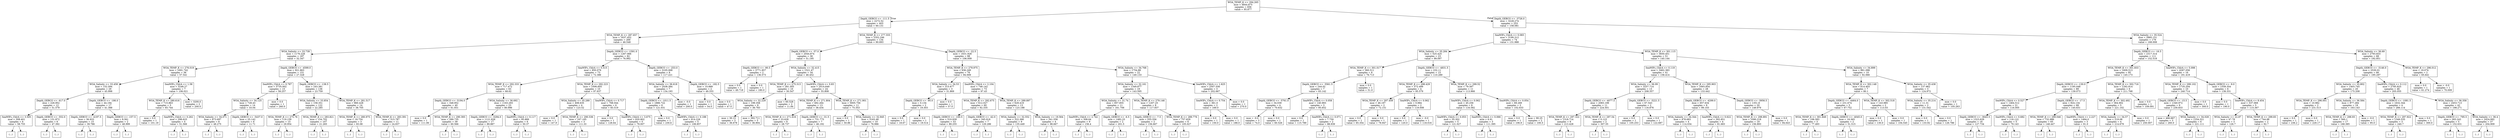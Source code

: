 digraph Tree {
node [shape=box] ;
0 [label="WOA_TEMP_K <= 294.265\nmse = 4844.875\nsamples = 656\nvalue = 95.877"] ;
1 [label="Depth_GEBCO <= -111.5\nmse = 2272.52\nsamples = 403\nvalue = 60.131"] ;
0 -> 1 [labeldistance=2.5, labelangle=45, headlabel="True"] ;
2 [label="WOA_TEMP_K <= 287.657\nmse = 1637.452\nsamples = 269\nvalue = 46.548"] ;
1 -> 2 ;
3 [label="WOA_Salinity <= 33.739\nmse = 1176.228\nsamples = 187\nvalue = 32.347"] ;
2 -> 3 ;
4 [label="WOA_TEMP_K <= 276.019\nmse = 1691.742\nsamples = 36\nvalue = 57.541"] ;
3 -> 4 ;
5 [label="WOA_Salinity <= 33.458\nmse = 152.594\nsamples = 29\nvalue = 45.998"] ;
4 -> 5 ;
6 [label="Depth_GEBCO <= -617.0\nmse = 226.952\nsamples = 12\nvalue = 51.579"] ;
5 -> 6 ;
7 [label="SeaWIFs_ChlrA <= 3.505\nmse = 308.401\nsamples = 6\nvalue = 58.755"] ;
6 -> 7 ;
8 [label="(...)"] ;
7 -> 8 ;
11 [label="(...)"] ;
7 -> 11 ;
14 [label="Depth_GEBCO <= -552.0\nmse = 131.872\nsamples = 6\nvalue = 47.392"] ;
6 -> 14 ;
15 [label="(...)"] ;
14 -> 15 ;
18 [label="(...)"] ;
14 -> 18 ;
23 [label="Depth_GEBCO <= -186.0\nmse = 44.194\nsamples = 17\nvalue = 41.388"] ;
5 -> 23 ;
24 [label="Depth_GEBCO <= -4197.5\nmse = 36.933\nsamples = 15\nvalue = 39.786"] ;
23 -> 24 ;
25 [label="(...)"] ;
24 -> 25 ;
26 [label="(...)"] ;
24 -> 26 ;
51 [label="Depth_GEBCO <= -157.5\nmse = 8.561\nsamples = 2\nvalue = 48.999"] ;
23 -> 51 ;
52 [label="(...)"] ;
51 -> 52 ;
53 [label="(...)"] ;
51 -> 53 ;
54 [label="SeaWIFs_ChlrA <= 1.58\nmse = 5246.27\nsamples = 7\nvalue = 106.021"] ;
4 -> 54 ;
55 [label="WOA_TEMP_K <= 280.616\nmse = 715.863\nsamples = 5\nvalue = 65.744"] ;
54 -> 55 ;
56 [label="mse = 0.0\nsamples = 1\nvalue = 101.19"] ;
55 -> 56 ;
57 [label="SeaWIFs_ChlrA <= 0.262\nmse = 298.625\nsamples = 4\nvalue = 51.566"] ;
55 -> 57 ;
58 [label="(...)"] ;
57 -> 58 ;
61 [label="(...)"] ;
57 -> 61 ;
64 [label="mse = 3200.0\nsamples = 2\nvalue = 200.0"] ;
54 -> 64 ;
65 [label="Depth_GEBCO <= -4599.0\nmse = 921.863\nsamples = 151\nvalue = 27.328"] ;
3 -> 65 ;
66 [label="SeaWIFs_ChlrA <= 0.787\nmse = 5735.002\nsamples = 15\nvalue = 58.257"] ;
65 -> 66 ;
67 [label="WOA_Salinity <= 34.125\nmse = 728.43\nsamples = 14\nvalue = 33.04"] ;
66 -> 67 ;
68 [label="WOA_Salinity <= 34.071\nmse = 673.697\nsamples = 8\nvalue = 48.275"] ;
67 -> 68 ;
69 [label="(...)"] ;
68 -> 69 ;
82 [label="(...)"] ;
68 -> 82 ;
83 [label="Depth_GEBCO <= -5437.0\nmse = 25.142\nsamples = 6\nvalue = 11.71"] ;
67 -> 83 ;
84 [label="(...)"] ;
83 -> 84 ;
85 [label="(...)"] ;
83 -> 85 ;
92 [label="mse = 0.0\nsamples = 1\nvalue = 260.0"] ;
66 -> 92 ;
93 [label="Depth_GEBCO <= -138.5\nmse = 243.381\nsamples = 136\nvalue = 23.759"] ;
65 -> 93 ;
94 [label="WOA_Salinity <= 33.854\nmse = 158.351\nsamples = 122\nvalue = 22.285"] ;
93 -> 94 ;
95 [label="WOA_TEMP_K <= 275.76\nmse = 119.159\nsamples = 15\nvalue = 29.954"] ;
94 -> 95 ;
96 [label="(...)"] ;
95 -> 96 ;
117 [label="(...)"] ;
95 -> 117 ;
124 [label="WOA_TEMP_K <= 283.821\nmse = 154.702\nsamples = 107\nvalue = 21.265"] ;
94 -> 124 ;
125 [label="(...)"] ;
124 -> 125 ;
238 [label="(...)"] ;
124 -> 238 ;
265 [label="WOA_TEMP_K <= 281.517\nmse = 860.428\nsamples = 14\nvalue = 38.705"] ;
93 -> 265 ;
266 [label="WOA_TEMP_K <= 280.975\nmse = 18.754\nsamples = 3\nvalue = 83.08"] ;
265 -> 266 ;
267 [label="(...)"] ;
266 -> 267 ;
268 [label="(...)"] ;
266 -> 268 ;
271 [label="WOA_TEMP_K <= 283.391\nmse = 315.787\nsamples = 11\nvalue = 24.837"] ;
265 -> 271 ;
272 [label="(...)"] ;
271 -> 272 ;
281 [label="(...)"] ;
271 -> 281 ;
286 [label="Depth_GEBCO <= -1591.0\nmse = 1267.066\nsamples = 82\nvalue = 76.992"] ;
2 -> 286 ;
287 [label="SeaWIFs_ChlrA <= 0.515\nmse = 850.079\nsamples = 73\nvalue = 72.386"] ;
286 -> 287 ;
288 [label="WOA_TEMP_K <= 292.333\nmse = 717.472\nsamples = 63\nvalue = 68.62"] ;
287 -> 288 ;
289 [label="Depth_GEBCO <= -5194.0\nmse = 348.952\nsamples = 40\nvalue = 61.931"] ;
288 -> 289 ;
290 [label="mse = 0.0\nsamples = 1\nvalue = 111.06"] ;
289 -> 290 ;
291 [label="WOA_TEMP_K <= 290.393\nmse = 289.735\nsamples = 39\nvalue = 60.566"] ;
289 -> 291 ;
292 [label="(...)"] ;
291 -> 292 ;
329 [label="(...)"] ;
291 -> 329 ;
358 [label="WOA_Salinity <= 36.692\nmse = 1163.293\nsamples = 23\nvalue = 80.996"] ;
288 -> 358 ;
359 [label="Depth_GEBCO <= -3294.0\nmse = 1121.826\nsamples = 17\nvalue = 89.887"] ;
358 -> 359 ;
360 [label="(...)"] ;
359 -> 360 ;
387 [label="(...)"] ;
359 -> 387 ;
390 [label="SeaWIFs_ChlrA <= 0.117\nmse = 95.889\nsamples = 6\nvalue = 50.37"] ;
358 -> 390 ;
391 [label="(...)"] ;
390 -> 391 ;
394 [label="(...)"] ;
390 -> 394 ;
397 [label="WOA_TEMP_K <= 292.223\nmse = 1006.605\nsamples = 10\nvalue = 97.637"] ;
287 -> 397 ;
398 [label="WOA_Salinity <= 35.289\nmse = 408.635\nsamples = 4\nvalue = 123.52"] ;
397 -> 398 ;
399 [label="mse = 0.0\nsamples = 1\nvalue = 147.9"] ;
398 -> 399 ;
400 [label="WOA_TEMP_K <= 290.536\nmse = 167.165\nsamples = 3\nvalue = 111.33"] ;
398 -> 400 ;
401 [label="(...)"] ;
400 -> 401 ;
402 [label="(...)"] ;
400 -> 402 ;
403 [label="SeaWIFs_ChlrA <= 0.717\nmse = 768.044\nsamples = 6\nvalue = 83.519"] ;
397 -> 403 ;
404 [label="mse = 0.0\nsamples = 1\nvalue = 128.64"] ;
403 -> 404 ;
405 [label="SeaWIFs_ChlrA <= 3.675\nmse = 620.902\nsamples = 5\nvalue = 79.007"] ;
403 -> 405 ;
406 [label="(...)"] ;
405 -> 406 ;
411 [label="(...)"] ;
405 -> 411 ;
414 [label="Depth_GEBCO <= -253.0\nmse = 3105.068\nsamples = 9\nvalue = 117.221"] ;
286 -> 414 ;
415 [label="WOA_Salinity <= 36.618\nmse = 2438.384\nsamples = 7\nvalue = 134.193"] ;
414 -> 415 ;
416 [label="Depth_GEBCO <= -1011.5\nmse = 1886.722\nsamples = 6\nvalue = 121.031"] ;
415 -> 416 ;
417 [label="mse = 0.0\nsamples = 1\nvalue = 230.6"] ;
416 -> 417 ;
418 [label="SeaWIFs_ChlrA <= 0.188\nmse = 614.226\nsamples = 5\nvalue = 108.857"] ;
416 -> 418 ;
419 [label="(...)"] ;
418 -> 419 ;
420 [label="(...)"] ;
418 -> 420 ;
427 [label="mse = -0.0\nsamples = 1\nvalue = 200.0"] ;
415 -> 427 ;
428 [label="Depth_GEBCO <= -182.5\nmse = 10.889\nsamples = 2\nvalue = 49.333"] ;
414 -> 428 ;
429 [label="mse = 0.0\nsamples = 1\nvalue = 54.0"] ;
428 -> 429 ;
430 [label="mse = 0.0\nsamples = 1\nvalue = 47.0"] ;
428 -> 430 ;
431 [label="WOA_TEMP_K <= 277.555\nmse = 2352.246\nsamples = 134\nvalue = 90.693"] ;
1 -> 431 ;
432 [label="Depth_GEBCO <= -57.0\nmse = 2044.874\nsamples = 36\nvalue = 51.195"] ;
431 -> 432 ;
433 [label="Depth_GEBCO <= -90.5\nmse = 3771.857\nsamples = 2\nvalue = 136.573"] ;
432 -> 433 ;
434 [label="mse = 0.0\nsamples = 1\nvalue = 49.718"] ;
433 -> 434 ;
435 [label="mse = 0.0\nsamples = 1\nvalue = 180.0"] ;
433 -> 435 ;
436 [label="WOA_Salinity <= 32.415\nmse = 1521.47\nsamples = 34\nvalue = 46.452"] ;
432 -> 436 ;
437 [label="WOA_TEMP_K <= 275.313\nmse = 281.305\nsamples = 10\nvalue = 30.547"] ;
436 -> 437 ;
438 [label="WOA_Salinity <= 32.229\nmse = 199.358\nsamples = 8\nvalue = 36.783"] ;
437 -> 438 ;
439 [label="mse = 30.15\nsamples = 3\nvalue = 36.678"] ;
438 -> 439 ;
440 [label="mse = 392.711\nsamples = 5\nvalue = 36.904"] ;
438 -> 440 ;
441 [label="mse = 60.528\nsamples = 2\nvalue = 11.84"] ;
437 -> 441 ;
442 [label="SeaWIFs_ChlrA <= 0.83\nmse = 2014.649\nsamples = 24\nvalue = 55.808"] ;
436 -> 442 ;
443 [label="WOA_TEMP_K <= 271.804\nmse = 492.264\nsamples = 13\nvalue = 38.434"] ;
442 -> 443 ;
444 [label="WOA_TEMP_K <= 271.616\nmse = 23.626\nsamples = 6\nvalue = 28.737"] ;
443 -> 444 ;
445 [label="(...)"] ;
444 -> 445 ;
446 [label="(...)"] ;
444 -> 446 ;
451 [label="Depth_GEBCO <= -31.5\nmse = 731.775\nsamples = 7\nvalue = 46.192"] ;
443 -> 451 ;
452 [label="(...)"] ;
451 -> 452 ;
453 [label="(...)"] ;
451 -> 453 ;
456 [label="WOA_TEMP_K <= 271.901\nmse = 3005.756\nsamples = 11\nvalue = 75.353"] ;
442 -> 456 ;
457 [label="mse = 0.0\nsamples = 1\nvalue = 50.86"] ;
456 -> 457 ;
458 [label="WOA_Salinity <= 32.945\nmse = 3163.48\nsamples = 10\nvalue = 76.986"] ;
456 -> 458 ;
459 [label="(...)"] ;
458 -> 459 ;
460 [label="(...)"] ;
458 -> 460 ;
461 [label="Depth_GEBCO <= -22.5\nmse = 1631.928\nsamples = 98\nvalue = 106.009"] ;
431 -> 461 ;
462 [label="WOA_TEMP_K <= 279.975\nmse = 936.249\nsamples = 76\nvalue = 94.009"] ;
461 -> 462 ;
463 [label="WOA_Salinity <= 34.53\nmse = 315.877\nsamples = 3\nvalue = 31.869"] ;
462 -> 463 ;
464 [label="Depth_GEBCO <= -95.0\nmse = 0.134\nsamples = 2\nvalue = 19.303"] ;
463 -> 464 ;
465 [label="mse = 0.0\nsamples = 1\nvalue = 18.67"] ;
464 -> 465 ;
466 [label="mse = 0.0\nsamples = 1\nvalue = 19.514"] ;
464 -> 466 ;
467 [label="mse = 0.0\nsamples = 1\nvalue = 57.0"] ;
463 -> 467 ;
468 [label="SeaWIFs_ChlrA <= 2.104\nmse = 746.142\nsamples = 73\nvalue = 97.43"] ;
462 -> 468 ;
469 [label="WOA_TEMP_K <= 292.675\nmse = 612.027\nsamples = 60\nvalue = 92.335"] ;
468 -> 469 ;
470 [label="Depth_GEBCO <= -100.5\nmse = 510.939\nsamples = 53\nvalue = 89.255"] ;
469 -> 470 ;
471 [label="(...)"] ;
470 -> 471 ;
474 [label="(...)"] ;
470 -> 474 ;
555 [label="Depth_GEBCO <= -42.0\nmse = 345.918\nsamples = 7\nvalue = 129.286"] ;
469 -> 555 ;
556 [label="(...)"] ;
555 -> 556 ;
557 [label="(...)"] ;
555 -> 557 ;
560 [label="WOA_TEMP_K <= 289.897\nmse = 629.419\nsamples = 13\nvalue = 123.188"] ;
468 -> 560 ;
561 [label="WOA_Salinity <= 32.552\nmse = 322.366\nsamples = 9\nvalue = 135.449"] ;
560 -> 561 ;
562 [label="(...)"] ;
561 -> 562 ;
563 [label="(...)"] ;
561 -> 563 ;
578 [label="WOA_Salinity <= 19.564\nmse = 341.556\nsamples = 4\nvalue = 98.667"] ;
560 -> 578 ;
579 [label="(...)"] ;
578 -> 579 ;
580 [label="(...)"] ;
578 -> 580 ;
583 [label="WOA_Salinity <= 34.768\nmse = 1754.88\nsamples = 22\nvalue = 149.133"] ;
461 -> 583 ;
584 [label="WOA_Salinity <= 32.161\nmse = 1349.877\nsamples = 19\nvalue = 143.595"] ;
583 -> 584 ;
585 [label="WOA_Salinity <= 31.74\nmse = 657.855\nsamples = 11\nvalue = 161.706"] ;
584 -> 585 ;
586 [label="SeaWIFs_ChlrA <= 2.742\nmse = 308.64\nsamples = 9\nvalue = 156.4"] ;
585 -> 586 ;
587 [label="(...)"] ;
586 -> 587 ;
588 [label="(...)"] ;
586 -> 588 ;
601 [label="Depth_GEBCO <= -6.5\nmse = 1482.25\nsamples = 2\nvalue = 201.5"] ;
585 -> 601 ;
602 [label="(...)"] ;
601 -> 602 ;
603 [label="(...)"] ;
601 -> 603 ;
604 [label="WOA_TEMP_K <= 279.146\nmse = 1207.25\nsamples = 8\nvalue = 117.937"] ;
584 -> 604 ;
605 [label="Depth_GEBCO <= -7.5\nmse = 555.556\nsamples = 2\nvalue = 156.667"] ;
604 -> 605 ;
606 [label="(...)"] ;
605 -> 606 ;
607 [label="(...)"] ;
605 -> 607 ;
608 [label="WOA_TEMP_K <= 289.776\nmse = 757.829\nsamples = 6\nvalue = 105.027"] ;
604 -> 608 ;
609 [label="(...)"] ;
608 -> 609 ;
614 [label="(...)"] ;
608 -> 614 ;
619 [label="SeaWIFs_ChlrA <= 1.625\nmse = 2507.556\nsamples = 3\nvalue = 202.667"] ;
583 -> 619 ;
620 [label="SeaWIFs_ChlrA <= 0.754\nmse = 361.0\nsamples = 2\nvalue = 169.0"] ;
619 -> 620 ;
621 [label="mse = 0.0\nsamples = 1\nvalue = 150.0"] ;
620 -> 621 ;
622 [label="mse = 0.0\nsamples = 1\nvalue = 188.0"] ;
620 -> 622 ;
623 [label="mse = 0.0\nsamples = 1\nvalue = 270.0"] ;
619 -> 623 ;
624 [label="Depth_GEBCO <= -3726.0\nmse = 3228.274\nsamples = 253\nvalue = 158.081"] ;
0 -> 624 [labeldistance=2.5, labelangle=-45, headlabel="False"] ;
625 [label="SeaWIFs_ChlrA <= 0.083\nmse = 3190.312\nsamples = 74\nvalue = 131.988"] ;
624 -> 625 ;
626 [label="WOA_Salinity <= 35.284\nmse = 525.425\nsamples = 23\nvalue = 99.097"] ;
625 -> 626 ;
627 [label="WOA_TEMP_K <= 301.017\nmse = 360.511\nsamples = 8\nvalue = 76.713"] ;
626 -> 627 ;
628 [label="Depth_GEBCO <= -5561.5\nmse = 244.02\nsamples = 7\nvalue = 83.142"] ;
627 -> 628 ;
629 [label="Depth_GEBCO <= -5761.0\nmse = 34.039\nsamples = 4\nvalue = 70.632"] ;
628 -> 629 ;
630 [label="mse = -0.0\nsamples = 3\nvalue = 74.0"] ;
629 -> 630 ;
631 [label="mse = 0.0\nsamples = 1\nvalue = 60.526"] ;
629 -> 631 ;
632 [label="SeaWIFs_ChlrA <= 0.058\nmse = 140.993\nsamples = 3\nvalue = 95.652"] ;
628 -> 632 ;
633 [label="mse = 0.0\nsamples = 1\nvalue = 115.789"] ;
632 -> 633 ;
634 [label="SeaWIFs_ChlrA <= 0.071\nmse = 7.759\nsamples = 2\nvalue = 88.939"] ;
632 -> 634 ;
635 [label="(...)"] ;
634 -> 635 ;
636 [label="(...)"] ;
634 -> 636 ;
637 [label="mse = 0.0\nsamples = 1\nvalue = 51.0"] ;
627 -> 637 ;
638 [label="Depth_GEBCO <= -4831.5\nmse = 232.11\nsamples = 15\nvalue = 110.289"] ;
626 -> 638 ;
639 [label="WOA_TEMP_K <= 298.429\nmse = 572.499\nsamples = 4\nvalue = 95.579"] ;
638 -> 639 ;
640 [label="WOA_TEMP_K <= 297.459\nmse = 46.197\nsamples = 2\nvalue = 72.151"] ;
639 -> 640 ;
641 [label="mse = 0.0\nsamples = 1\nvalue = 65.354"] ;
640 -> 641 ;
642 [label="mse = 0.0\nsamples = 1\nvalue = 78.947"] ;
640 -> 642 ;
643 [label="SeaWIFs_ChlrA <= 0.062\nmse = 0.984\nsamples = 2\nvalue = 119.008"] ;
639 -> 643 ;
644 [label="mse = 0.0\nsamples = 1\nvalue = 120.0"] ;
643 -> 644 ;
645 [label="mse = -0.0\nsamples = 1\nvalue = 118.016"] ;
643 -> 645 ;
646 [label="WOA_TEMP_K <= 299.52\nmse = 79.397\nsamples = 11\nvalue = 113.966"] ;
638 -> 646 ;
647 [label="SeaWIFs_ChlrA <= 0.062\nmse = 45.256\nsamples = 8\nvalue = 116.582"] ;
646 -> 647 ;
648 [label="SeaWIFs_ChlrA <= 0.053\nmse = 35.302\nsamples = 5\nvalue = 121.027"] ;
647 -> 648 ;
649 [label="(...)"] ;
648 -> 649 ;
652 [label="(...)"] ;
648 -> 652 ;
657 [label="SeaWIFs_ChlrA <= 0.066\nmse = 6.91\nsamples = 3\nvalue = 111.395"] ;
647 -> 657 ;
658 [label="(...)"] ;
657 -> 658 ;
659 [label="(...)"] ;
657 -> 659 ;
662 [label="SeaWIFs_ChlrA <= 0.054\nmse = 69.269\nsamples = 3\nvalue = 102.633"] ;
646 -> 662 ;
663 [label="mse = 0.0\nsamples = 1\nvalue = 106.9"] ;
662 -> 663 ;
664 [label="mse = 90.25\nsamples = 2\nvalue = 100.5"] ;
662 -> 664 ;
665 [label="WOA_TEMP_K <= 301.115\nmse = 3650.451\nsamples = 51\nvalue = 145.144"] ;
625 -> 665 ;
666 [label="SeaWIFs_ChlrA <= 0.119\nmse = 3462.383\nsamples = 41\nvalue = 158.414"] ;
665 -> 666 ;
667 [label="WOA_Salinity <= 36.09\nmse = 3257.714\nsamples = 13\nvalue = 208.357"] ;
666 -> 667 ;
668 [label="Depth_GEBCO <= -4077.5\nmse = 2083.199\nsamples = 11\nvalue = 224.501"] ;
667 -> 668 ;
669 [label="WOA_TEMP_K <= 297.322\nmse = 1318.714\nsamples = 9\nvalue = 213.428"] ;
668 -> 669 ;
670 [label="(...)"] ;
669 -> 670 ;
673 [label="(...)"] ;
669 -> 673 ;
684 [label="WOA_TEMP_K <= 297.54\nmse = 0.123\nsamples = 2\nvalue = 307.55"] ;
668 -> 684 ;
685 [label="(...)"] ;
684 -> 685 ;
686 [label="(...)"] ;
684 -> 686 ;
687 [label="Depth_GEBCO <= -5221.5\nmse = 67.543\nsamples = 2\nvalue = 116.876"] ;
667 -> 687 ;
688 [label="mse = 0.0\nsamples = 1\nvalue = 105.253"] ;
687 -> 688 ;
689 [label="mse = 0.0\nsamples = 1\nvalue = 122.687"] ;
687 -> 689 ;
690 [label="WOA_TEMP_K <= 295.903\nmse = 1693.954\nsamples = 28\nvalue = 133.442"] ;
666 -> 690 ;
691 [label="Depth_GEBCO <= -4299.0\nmse = 657.634\nsamples = 8\nvalue = 99.103"] ;
690 -> 691 ;
692 [label="WOA_Salinity <= 34.344\nmse = 478.683\nsamples = 4\nvalue = 114.034"] ;
691 -> 692 ;
693 [label="(...)"] ;
692 -> 693 ;
694 [label="(...)"] ;
692 -> 694 ;
699 [label="SeaWIFs_ChlrA <= 0.622\nmse = 302.851\nsamples = 4\nvalue = 81.683"] ;
691 -> 699 ;
700 [label="(...)"] ;
699 -> 700 ;
703 [label="(...)"] ;
699 -> 703 ;
706 [label="Depth_GEBCO <= -3956.5\nmse = 1351.8\nsamples = 20\nvalue = 149.976"] ;
690 -> 706 ;
707 [label="WOA_TEMP_K <= 298.891\nmse = 1090.218\nsamples = 19\nvalue = 156.893"] ;
706 -> 707 ;
708 [label="(...)"] ;
707 -> 708 ;
735 [label="(...)"] ;
707 -> 735 ;
744 [label="mse = 0.0\nsamples = 1\nvalue = 94.643"] ;
706 -> 744 ;
745 [label="WOA_Salinity <= 34.899\nmse = 881.098\nsamples = 10\nvalue = 92.066"] ;
665 -> 745 ;
746 [label="WOA_TEMP_K <= 302.148\nmse = 614.403\nsamples = 7\nvalue = 80.1"] ;
745 -> 746 ;
747 [label="Depth_GEBCO <= -4464.0\nmse = 231.674\nsamples = 5\nvalue = 67.752"] ;
746 -> 747 ;
748 [label="WOA_TEMP_K <= 301.849\nmse = 106.583\nsamples = 3\nvalue = 77.493"] ;
747 -> 748 ;
749 [label="(...)"] ;
748 -> 749 ;
752 [label="(...)"] ;
748 -> 752 ;
753 [label="Depth_GEBCO <= -4045.0\nmse = 18.365\nsamples = 2\nvalue = 51.515"] ;
747 -> 753 ;
754 [label="(...)"] ;
753 -> 754 ;
755 [label="(...)"] ;
753 -> 755 ;
756 [label="WOA_TEMP_K <= 302.518\nmse = 143.985\nsamples = 2\nvalue = 113.03"] ;
746 -> 756 ;
757 [label="mse = 0.0\nsamples = 1\nvalue = 130.0"] ;
756 -> 757 ;
758 [label="mse = 0.0\nsamples = 1\nvalue = 104.545"] ;
756 -> 758 ;
759 [label="WOA_Salinity <= 35.438\nmse = 137.962\nsamples = 3\nvalue = 124.972"] ;
745 -> 759 ;
760 [label="WOA_Salinity <= 35.214\nmse = 11.31\nsamples = 2\nvalue = 131.542"] ;
759 -> 760 ;
761 [label="mse = 0.0\nsamples = 1\nvalue = 133.92"] ;
760 -> 761 ;
762 [label="mse = 0.0\nsamples = 1\nvalue = 126.786"] ;
760 -> 762 ;
763 [label="mse = 0.0\nsamples = 1\nvalue = 105.263"] ;
759 -> 763 ;
764 [label="WOA_Salinity <= 35.524\nmse = 2885.151\nsamples = 179\nvalue = 168.008"] ;
624 -> 764 ;
765 [label="Depth_GEBCO <= -16.5\nmse = 2317.314\nsamples = 111\nvalue = 152.518"] ;
764 -> 765 ;
766 [label="WOA_TEMP_K <= 301.833\nmse = 1609.513\nsamples = 95\nvalue = 145.173"] ;
765 -> 766 ;
767 [label="Depth_GEBCO <= -130.0\nmse = 1195.048\nsamples = 89\nvalue = 139.073"] ;
766 -> 767 ;
768 [label="SeaWIFs_ChlrA <= 0.527\nmse = 1464.512\nsamples = 21\nvalue = 116.005"] ;
767 -> 768 ;
769 [label="Depth_GEBCO <= -3643.5\nmse = 1323.629\nsamples = 16\nvalue = 127.734"] ;
768 -> 769 ;
770 [label="(...)"] ;
769 -> 770 ;
773 [label="(...)"] ;
769 -> 773 ;
794 [label="SeaWIFs_ChlrA <= 0.682\nmse = 116.122\nsamples = 5\nvalue = 79.143"] ;
768 -> 794 ;
795 [label="(...)"] ;
794 -> 795 ;
798 [label="(...)"] ;
794 -> 798 ;
803 [label="Depth_GEBCO <= -17.5\nmse = 924.134\nsamples = 68\nvalue = 145.631"] ;
767 -> 803 ;
804 [label="WOA_TEMP_K <= 299.046\nmse = 732.986\nsamples = 65\nvalue = 148.447"] ;
803 -> 804 ;
805 [label="(...)"] ;
804 -> 805 ;
890 [label="(...)"] ;
804 -> 890 ;
895 [label="SeaWIFs_ChlrA <= 2.227\nmse = 1494.0\nsamples = 3\nvalue = 91.0"] ;
803 -> 895 ;
896 [label="(...)"] ;
895 -> 896 ;
897 [label="(...)"] ;
895 -> 897 ;
898 [label="WOA_TEMP_K <= 302.716\nmse = 1292.914\nsamples = 6\nvalue = 211.768"] ;
766 -> 898 ;
899 [label="WOA_TEMP_K <= 302.492\nmse = 364.902\nsamples = 5\nvalue = 221.102"] ;
898 -> 899 ;
900 [label="WOA_Salinity <= 34.57\nmse = 219.08\nsamples = 4\nvalue = 214.679"] ;
899 -> 900 ;
901 [label="(...)"] ;
900 -> 901 ;
904 [label="(...)"] ;
900 -> 904 ;
905 [label="mse = 0.0\nsamples = 1\nvalue = 250.007"] ;
899 -> 905 ;
906 [label="mse = 0.0\nsamples = 1\nvalue = 109.091"] ;
898 -> 906 ;
907 [label="SeaWIFs_ChlrA <= 5.098\nmse = 4267.056\nsamples = 16\nvalue = 191.419"] ;
765 -> 907 ;
908 [label="WOA_TEMP_K <= 299.102\nmse = 1735.204\nsamples = 10\nvalue = 240.714"] ;
907 -> 908 ;
909 [label="Depth_GEBCO <= -15.5\nmse = 1340.972\nsamples = 9\nvalue = 230.833"] ;
908 -> 909 ;
910 [label="mse = 466.667\nsamples = 3\nvalue = 260.0"] ;
909 -> 910 ;
911 [label="WOA_Salinity <= 34.028\nmse = 1254.321\nsamples = 6\nvalue = 221.111"] ;
909 -> 911 ;
912 [label="(...)"] ;
911 -> 912 ;
913 [label="(...)"] ;
911 -> 913 ;
916 [label="mse = 0.0\nsamples = 1\nvalue = 300.0"] ;
908 -> 916 ;
917 [label="Depth_GEBCO <= -9.0\nmse = 1558.354\nsamples = 6\nvalue = 138.331"] ;
907 -> 917 ;
918 [label="mse = 0.0\nsamples = 1\nvalue = 190.0"] ;
917 -> 918 ;
919 [label="SeaWIFs_ChlrA <= 8.454\nmse = 537.069\nsamples = 5\nvalue = 115.367"] ;
917 -> 919 ;
920 [label="WOA_Salinity <= 22.87\nmse = 47.78\nsamples = 3\nvalue = 126.7"] ;
919 -> 920 ;
921 [label="(...)"] ;
920 -> 921 ;
922 [label="(...)"] ;
920 -> 922 ;
925 [label="WOA_TEMP_K <= 299.83\nmse = 744.98\nsamples = 2\nvalue = 92.7"] ;
919 -> 925 ;
926 [label="(...)"] ;
925 -> 926 ;
927 [label="(...)"] ;
925 -> 927 ;
928 [label="WOA_Salinity <= 36.69\nmse = 2793.833\nsamples = 68\nvalue = 192.851"] ;
764 -> 928 ;
929 [label="Depth_GEBCO <= -3146.0\nmse = 2530.01\nsamples = 66\nvalue = 195.297"] ;
928 -> 929 ;
930 [label="WOA_Salinity <= 35.802\nmse = 1403.745\nsamples = 20\nvalue = 175.208"] ;
929 -> 930 ;
931 [label="WOA_TEMP_K <= 296.001\nmse = 10.982\nsamples = 2\nvalue = 231.513"] ;
930 -> 931 ;
932 [label="mse = 0.0\nsamples = 1\nvalue = 236.2"] ;
931 -> 932 ;
933 [label="mse = 0.0\nsamples = 1\nvalue = 229.17"] ;
931 -> 933 ;
934 [label="WOA_Salinity <= 36.584\nmse = 877.284\nsamples = 18\nvalue = 163.143"] ;
930 -> 934 ;
935 [label="WOA_TEMP_K <= 298.93\nmse = 560.1\nsamples = 17\nvalue = 168.385"] ;
934 -> 935 ;
936 [label="(...)"] ;
935 -> 936 ;
949 [label="(...)"] ;
935 -> 949 ;
956 [label="mse = -0.0\nsamples = 1\nvalue = 95.0"] ;
934 -> 956 ;
957 [label="SeaWIFs_ChlrA <= 0.112\nmse = 2785.825\nsamples = 46\nvalue = 205.055"] ;
929 -> 957 ;
958 [label="Depth_GEBCO <= -1081.5\nmse = 1632.344\nsamples = 4\nvalue = 266.114"] ;
957 -> 958 ;
959 [label="WOA_TEMP_K <= 297.922\nmse = 1349.535\nsamples = 3\nvalue = 240.7"] ;
958 -> 959 ;
960 [label="(...)"] ;
959 -> 960 ;
961 [label="(...)"] ;
959 -> 961 ;
964 [label="mse = 0.0\nsamples = 1\nvalue = 300.0"] ;
958 -> 964 ;
965 [label="WOA_Salinity <= 36.358\nmse = 2453.713\nsamples = 42\nvalue = 198.271"] ;
957 -> 965 ;
966 [label="Depth_GEBCO <= -795.5\nmse = 265.243\nsamples = 5\nvalue = 152.631"] ;
965 -> 966 ;
967 [label="(...)"] ;
966 -> 967 ;
968 [label="(...)"] ;
966 -> 968 ;
969 [label="WOA_Salinity <= 36.4\nmse = 2424.992\nsamples = 37\nvalue = 204.909"] ;
965 -> 969 ;
970 [label="(...)"] ;
969 -> 970 ;
975 [label="(...)"] ;
969 -> 975 ;
1004 [label="WOA_TEMP_K <= 296.012\nmse = 19.074\nsamples = 2\nvalue = 65.641"] ;
928 -> 1004 ;
1005 [label="mse = 0.0\nsamples = 1\nvalue = 61.274"] ;
1004 -> 1005 ;
1006 [label="mse = -0.0\nsamples = 1\nvalue = 70.009"] ;
1004 -> 1006 ;
}